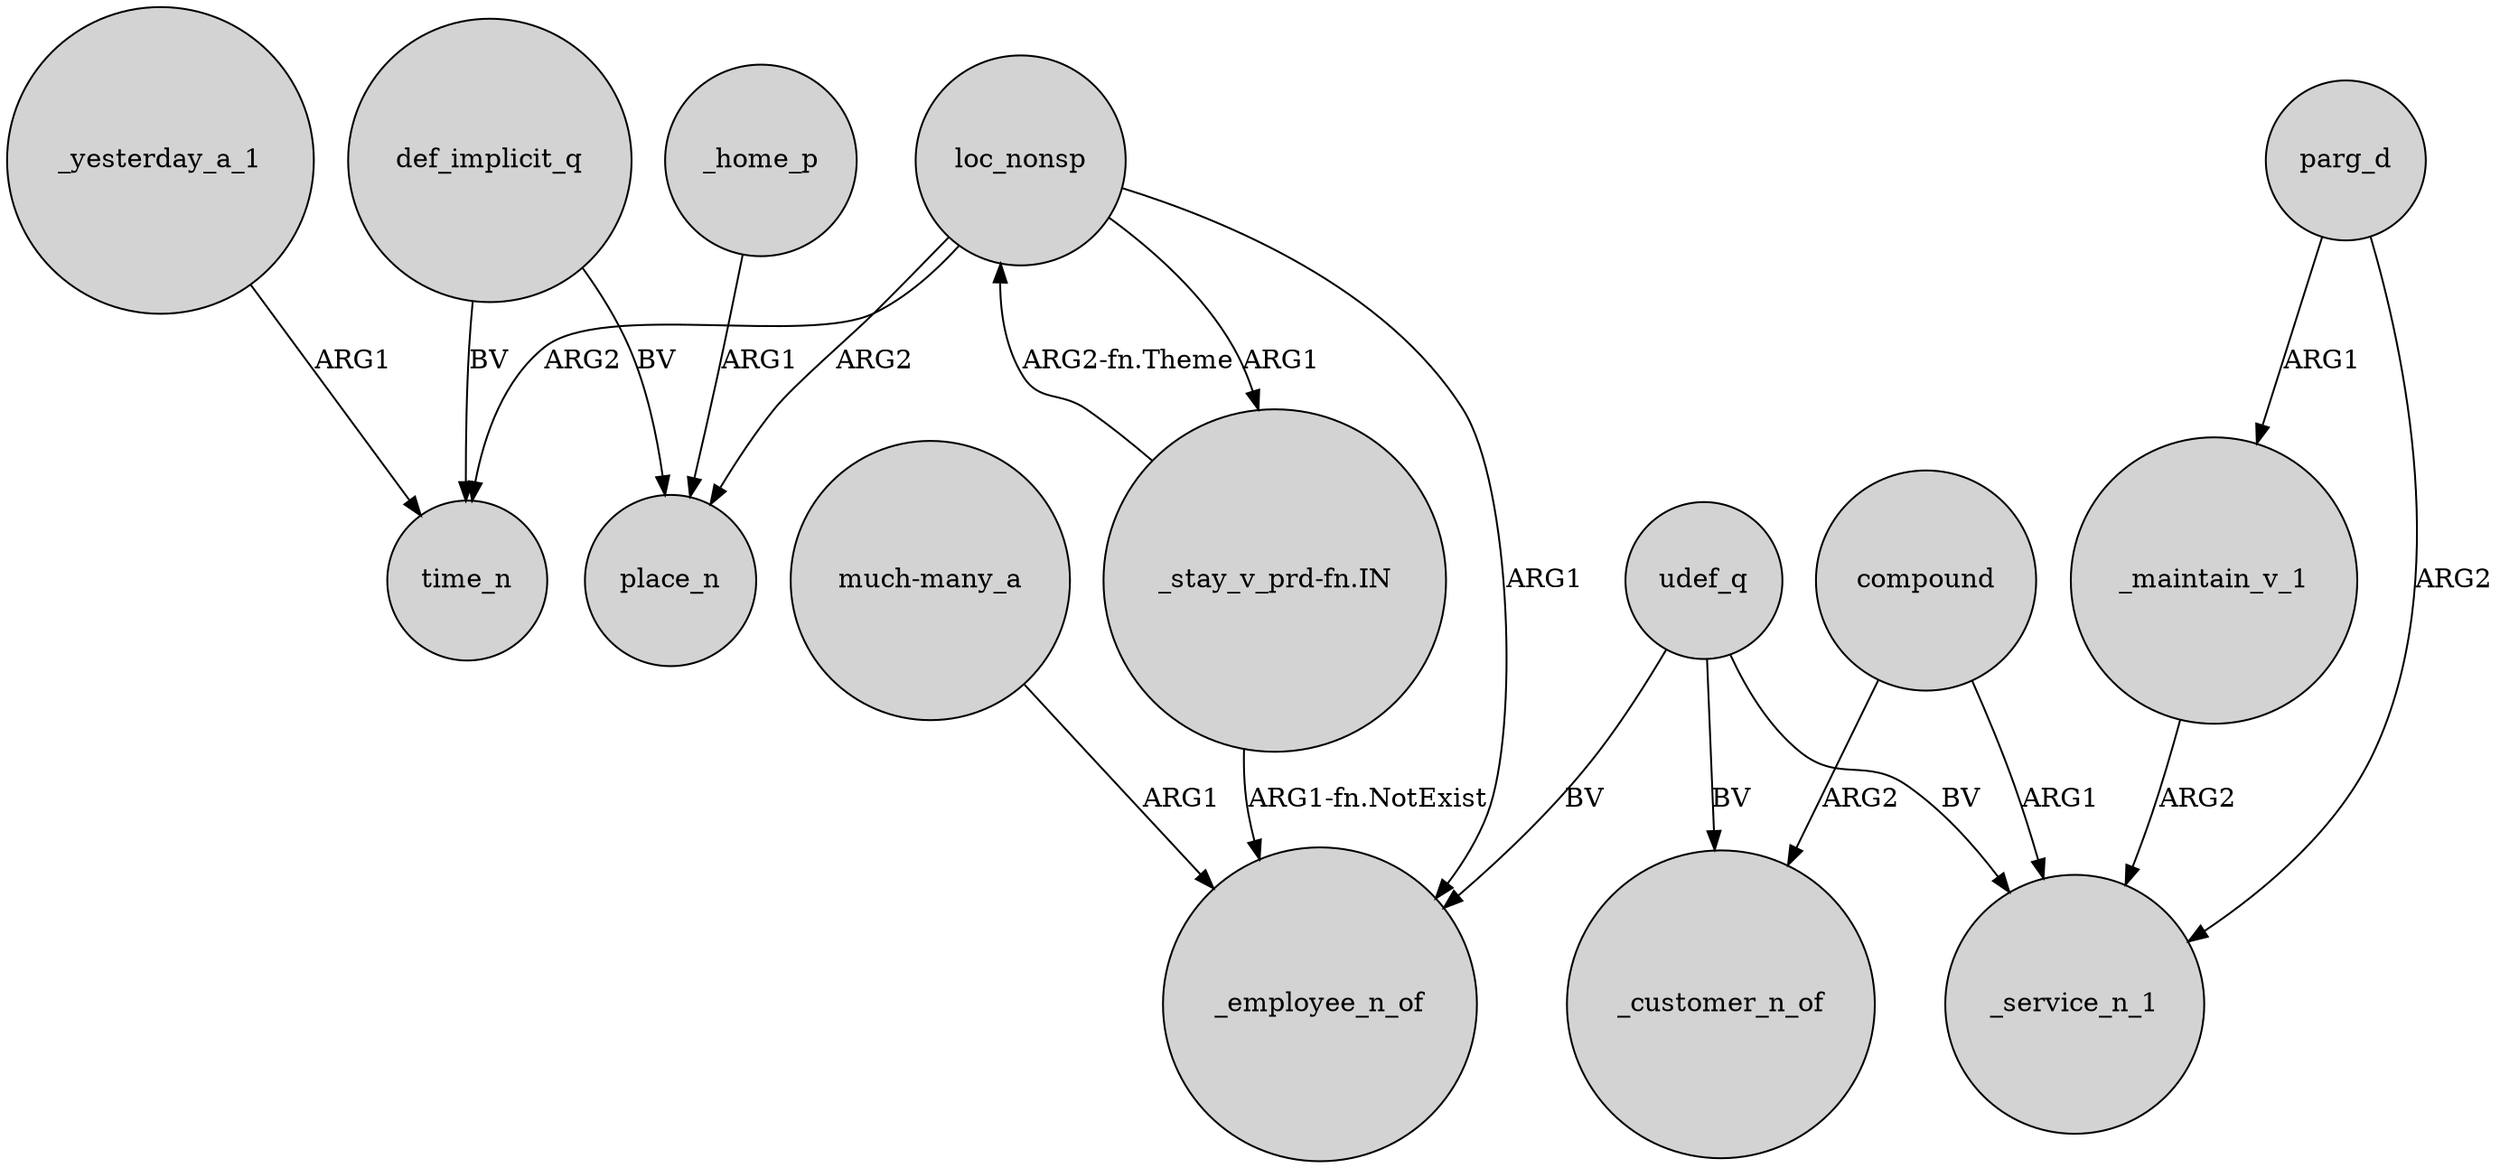 digraph {
	node [shape=circle style=filled]
	_yesterday_a_1 -> time_n [label=ARG1]
	_maintain_v_1 -> _service_n_1 [label=ARG2]
	parg_d -> _maintain_v_1 [label=ARG1]
	udef_q -> _employee_n_of [label=BV]
	"_stay_v_prd-fn.IN" -> _employee_n_of [label="ARG1-fn.NotExist"]
	parg_d -> _service_n_1 [label=ARG2]
	def_implicit_q -> place_n [label=BV]
	loc_nonsp -> time_n [label=ARG2]
	udef_q -> _service_n_1 [label=BV]
	"_stay_v_prd-fn.IN" -> loc_nonsp [label="ARG2-fn.Theme"]
	loc_nonsp -> "_stay_v_prd-fn.IN" [label=ARG1]
	udef_q -> _customer_n_of [label=BV]
	"much-many_a" -> _employee_n_of [label=ARG1]
	loc_nonsp -> place_n [label=ARG2]
	loc_nonsp -> _employee_n_of [label=ARG1]
	compound -> _service_n_1 [label=ARG1]
	_home_p -> place_n [label=ARG1]
	compound -> _customer_n_of [label=ARG2]
	def_implicit_q -> time_n [label=BV]
}
